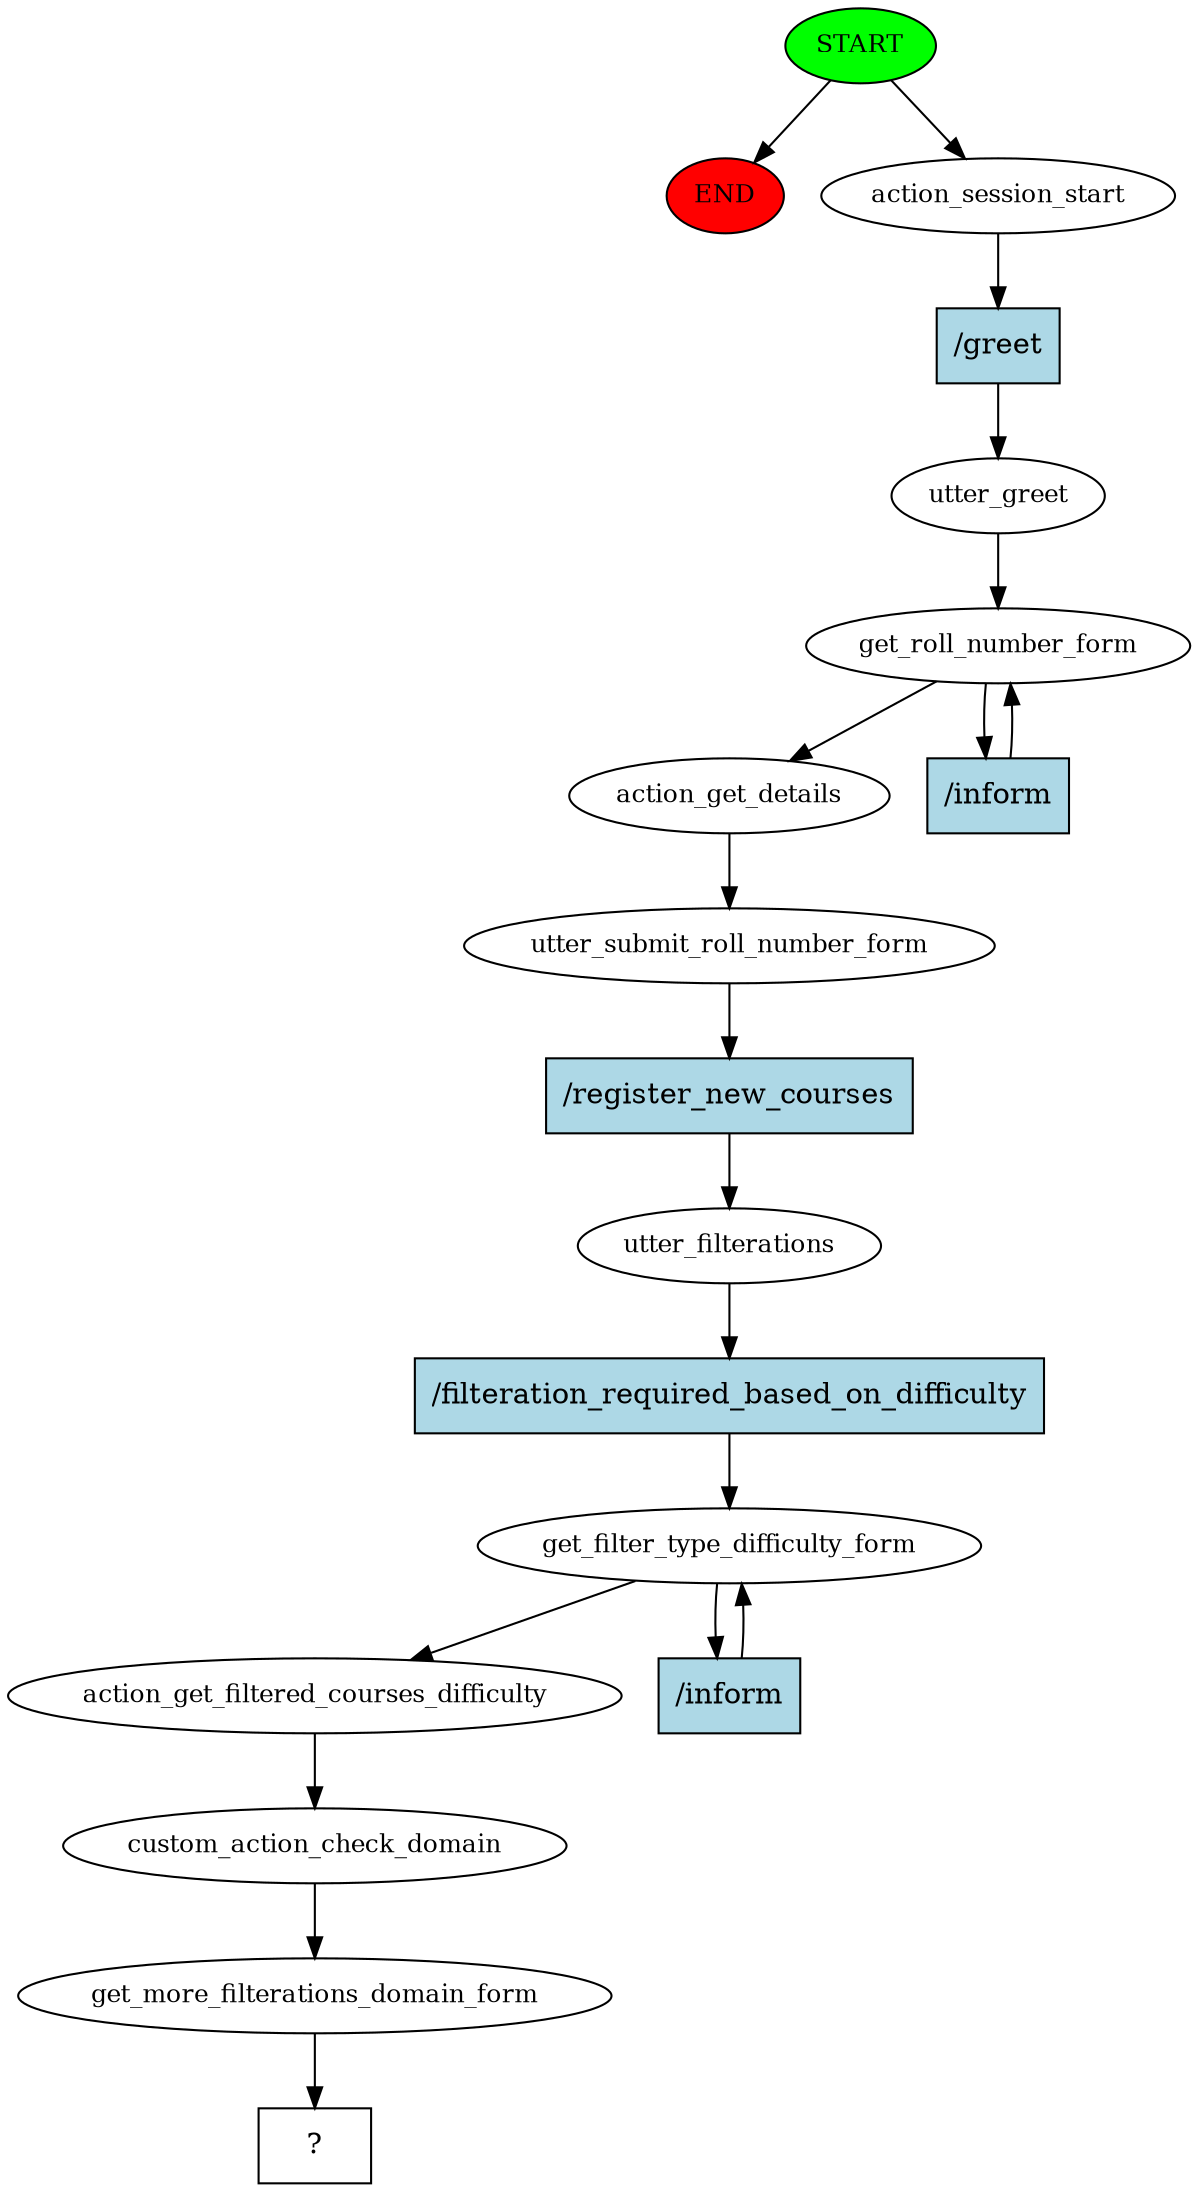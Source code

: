digraph  {
0 [class="start active", fillcolor=green, fontsize=12, label=START, style=filled];
"-1" [class=end, fillcolor=red, fontsize=12, label=END, style=filled];
1 [class=active, fontsize=12, label=action_session_start];
2 [class=active, fontsize=12, label=utter_greet];
3 [class=active, fontsize=12, label=get_roll_number_form];
5 [class=active, fontsize=12, label=action_get_details];
6 [class=active, fontsize=12, label=utter_submit_roll_number_form];
7 [class=active, fontsize=12, label=utter_filterations];
8 [class=active, fontsize=12, label=get_filter_type_difficulty_form];
10 [class=active, fontsize=12, label=action_get_filtered_courses_difficulty];
11 [class=active, fontsize=12, label=custom_action_check_domain];
12 [class=active, fontsize=12, label=get_more_filterations_domain_form];
13 [class="intent dashed active", label="  ?  ", shape=rect];
14 [class="intent active", fillcolor=lightblue, label="/greet", shape=rect, style=filled];
15 [class="intent active", fillcolor=lightblue, label="/inform", shape=rect, style=filled];
16 [class="intent active", fillcolor=lightblue, label="/register_new_courses", shape=rect, style=filled];
17 [class="intent active", fillcolor=lightblue, label="/filteration_required_based_on_difficulty", shape=rect, style=filled];
18 [class="intent active", fillcolor=lightblue, label="/inform", shape=rect, style=filled];
0 -> "-1"  [class="", key=NONE, label=""];
0 -> 1  [class=active, key=NONE, label=""];
1 -> 14  [class=active, key=0];
2 -> 3  [class=active, key=NONE, label=""];
3 -> 5  [class=active, key=NONE, label=""];
3 -> 15  [class=active, key=0];
5 -> 6  [class=active, key=NONE, label=""];
6 -> 16  [class=active, key=0];
7 -> 17  [class=active, key=0];
8 -> 10  [class=active, key=NONE, label=""];
8 -> 18  [class=active, key=0];
10 -> 11  [class=active, key=NONE, label=""];
11 -> 12  [class=active, key=NONE, label=""];
12 -> 13  [class=active, key=NONE, label=""];
14 -> 2  [class=active, key=0];
15 -> 3  [class=active, key=0];
16 -> 7  [class=active, key=0];
17 -> 8  [class=active, key=0];
18 -> 8  [class=active, key=0];
}
